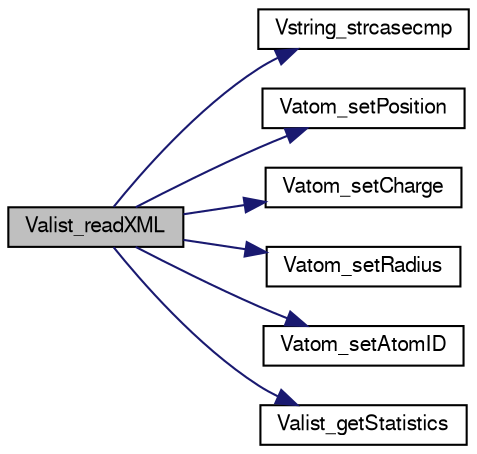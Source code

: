 digraph "Valist_readXML"
{
  edge [fontname="FreeSans",fontsize="10",labelfontname="FreeSans",labelfontsize="10"];
  node [fontname="FreeSans",fontsize="10",shape=record];
  rankdir="LR";
  Node1 [label="Valist_readXML",height=0.2,width=0.4,color="black", fillcolor="grey75", style="filled" fontcolor="black"];
  Node1 -> Node2 [color="midnightblue",fontsize="10",style="solid",fontname="FreeSans"];
  Node2 [label="Vstring_strcasecmp",height=0.2,width=0.4,color="black", fillcolor="white", style="filled",URL="$group___vstring.html#ga8dd2348150c70288ebb00c8eb0b847e0",tooltip="Case-insensitive string comparison (BSD standard)"];
  Node1 -> Node3 [color="midnightblue",fontsize="10",style="solid",fontname="FreeSans"];
  Node3 [label="Vatom_setPosition",height=0.2,width=0.4,color="black", fillcolor="white", style="filled",URL="$group___vatom.html#ga50f3b3e42cf0362d07a48a6d4d5f05a1",tooltip="Set the atomic position."];
  Node1 -> Node4 [color="midnightblue",fontsize="10",style="solid",fontname="FreeSans"];
  Node4 [label="Vatom_setCharge",height=0.2,width=0.4,color="black", fillcolor="white", style="filled",URL="$group___vatom.html#ga894b59d7bf6215c50f24e916dc1ea8e4",tooltip="Set atomic charge."];
  Node1 -> Node5 [color="midnightblue",fontsize="10",style="solid",fontname="FreeSans"];
  Node5 [label="Vatom_setRadius",height=0.2,width=0.4,color="black", fillcolor="white", style="filled",URL="$group___vatom.html#ga19b8601dd2a35c6e4a474be96abbaba8",tooltip="Set atomic radius."];
  Node1 -> Node6 [color="midnightblue",fontsize="10",style="solid",fontname="FreeSans"];
  Node6 [label="Vatom_setAtomID",height=0.2,width=0.4,color="black", fillcolor="white", style="filled",URL="$group___vatom.html#gae539b20d76285199daa78f2ef5870e1c",tooltip="Set atom ID."];
  Node1 -> Node7 [color="midnightblue",fontsize="10",style="solid",fontname="FreeSans"];
  Node7 [label="Valist_getStatistics",height=0.2,width=0.4,color="black", fillcolor="white", style="filled",URL="$group___valist.html#gad8d50e4a1d7fd79807faf340ecfcae8a",tooltip="Load up Valist with various statistics."];
}
